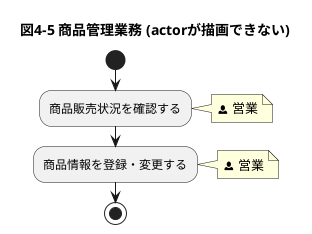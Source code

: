 @startuml
title 図4-5 商品管理業務 (actorが描画できない)
start
:商品販売状況を確認する;
note right: <&person> 営業
:商品情報を登録・変更する;
note right: <&person> 営業
stop
@enduml